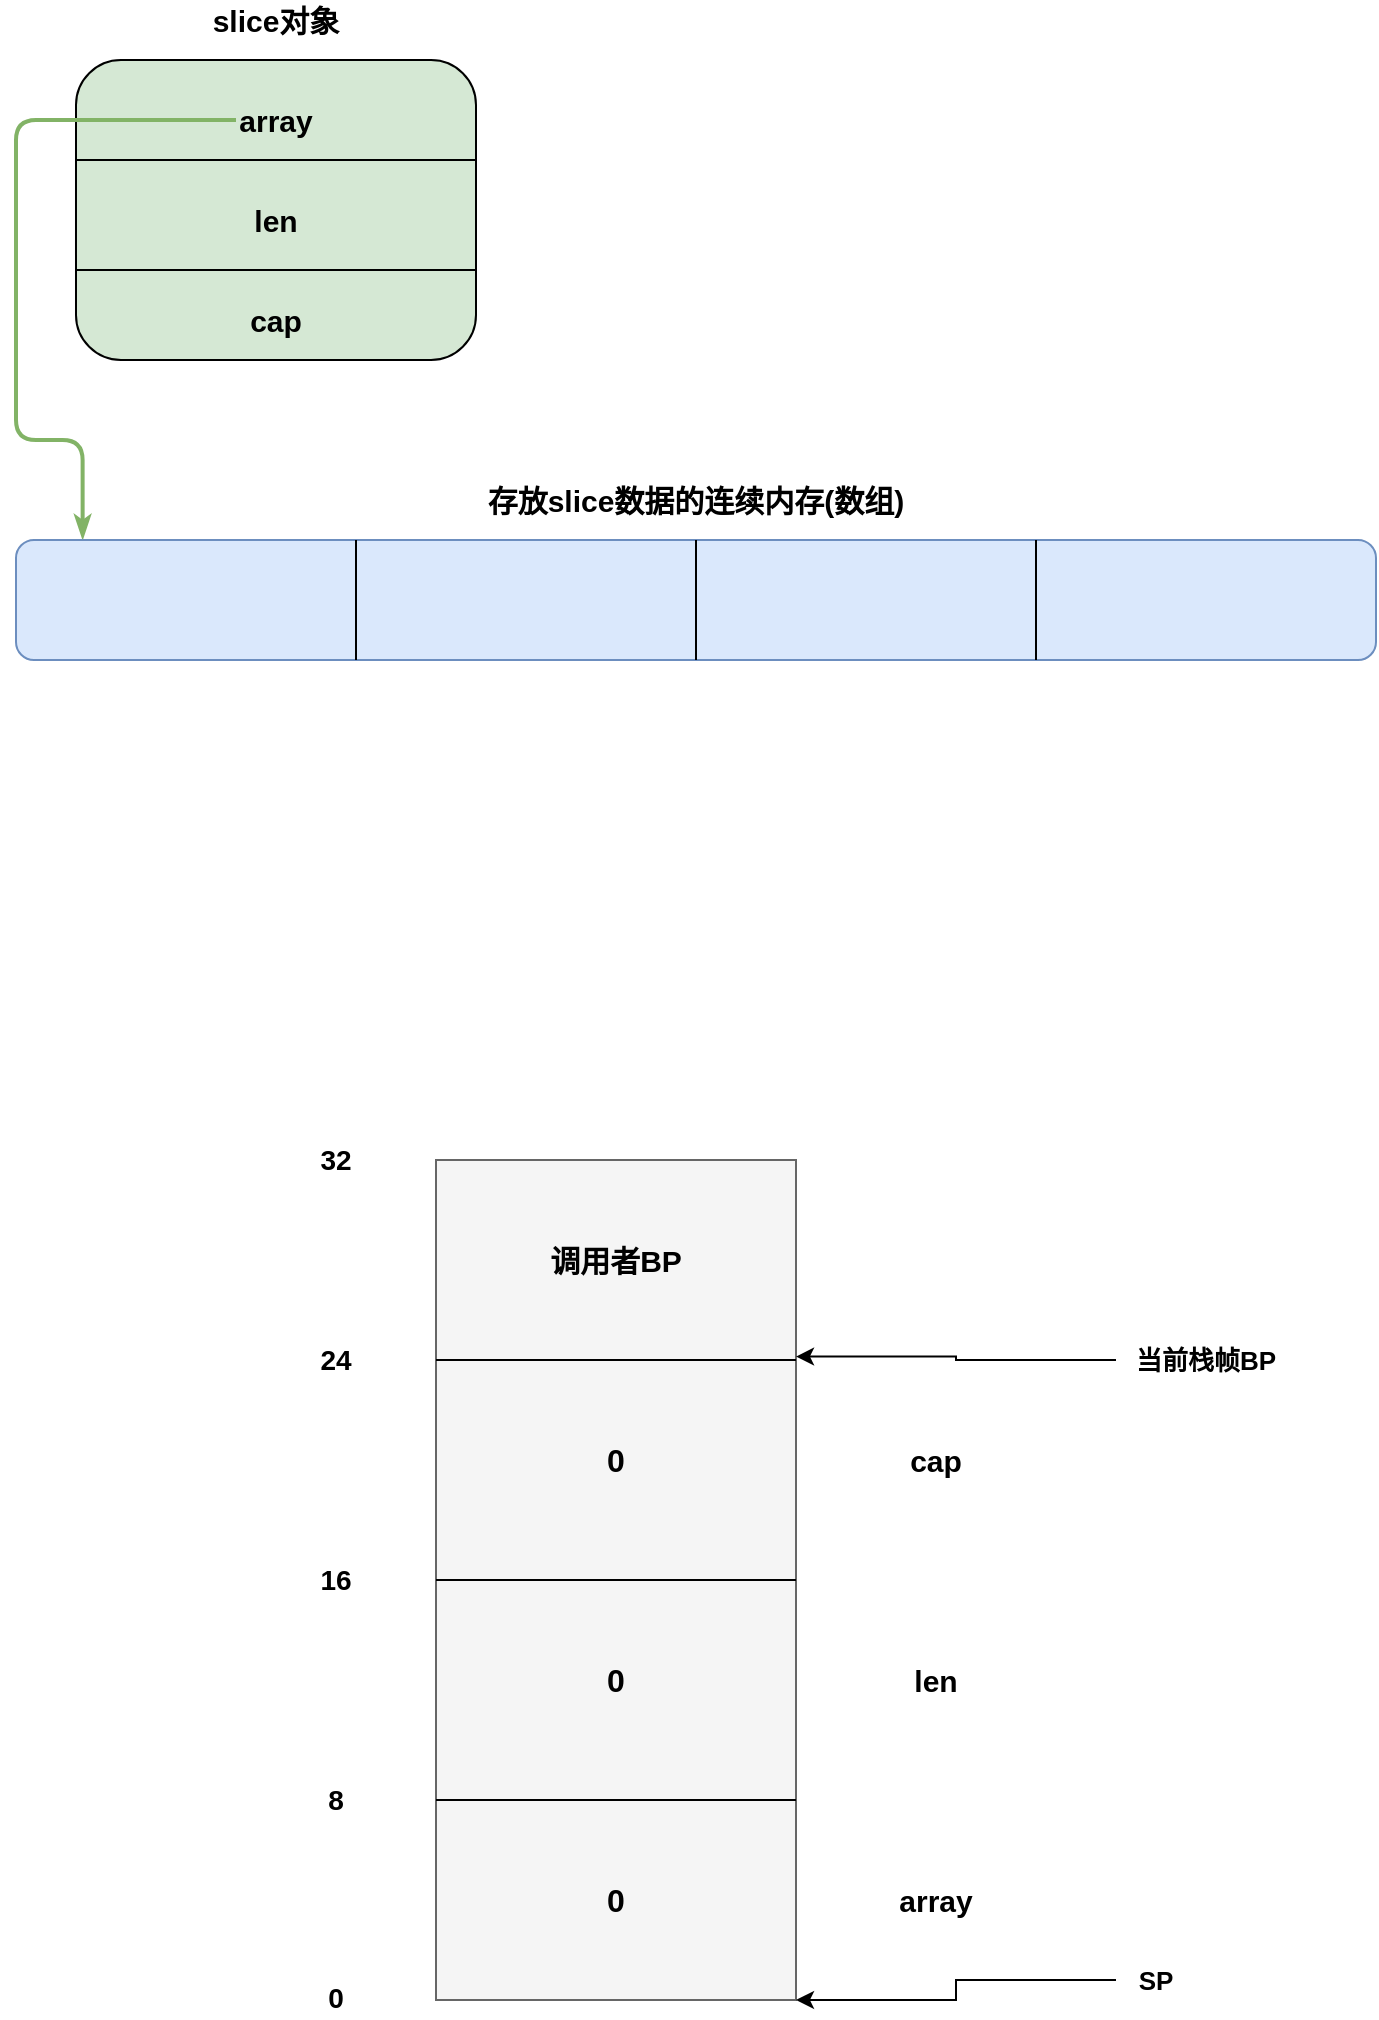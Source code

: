 <mxfile version="14.6.9" type="github">
  <diagram id="1DaJJSkL3XN_FZuzAKqe" name="第 1 页">
    <mxGraphModel dx="1038" dy="548" grid="1" gridSize="10" guides="1" tooltips="1" connect="1" arrows="1" fold="1" page="1" pageScale="1" pageWidth="827" pageHeight="1169" math="0" shadow="0">
      <root>
        <mxCell id="0" />
        <mxCell id="1" parent="0" />
        <mxCell id="I273y43amtsQnGsVu_zz-1" value="" style="rounded=1;whiteSpace=wrap;html=1;fillColor=#d5e8d4;" parent="1" vertex="1">
          <mxGeometry x="90" y="100" width="200" height="150" as="geometry" />
        </mxCell>
        <mxCell id="I273y43amtsQnGsVu_zz-2" style="edgeStyle=orthogonalEdgeStyle;rounded=0;orthogonalLoop=1;jettySize=auto;html=1;exitX=0;exitY=0.25;exitDx=0;exitDy=0;entryX=1;entryY=0.25;entryDx=0;entryDy=0;endArrow=none;endFill=0;" parent="1" source="I273y43amtsQnGsVu_zz-1" target="I273y43amtsQnGsVu_zz-1" edge="1">
          <mxGeometry relative="1" as="geometry">
            <Array as="points">
              <mxPoint x="190" y="150" />
              <mxPoint x="190" y="150" />
            </Array>
          </mxGeometry>
        </mxCell>
        <mxCell id="I273y43amtsQnGsVu_zz-3" style="edgeStyle=orthogonalEdgeStyle;rounded=0;orthogonalLoop=1;jettySize=auto;html=1;exitX=0;exitY=0.75;exitDx=0;exitDy=0;entryX=1;entryY=0.75;entryDx=0;entryDy=0;endArrow=none;endFill=0;" parent="1" source="I273y43amtsQnGsVu_zz-1" target="I273y43amtsQnGsVu_zz-1" edge="1">
          <mxGeometry relative="1" as="geometry">
            <Array as="points">
              <mxPoint x="200" y="205" />
              <mxPoint x="200" y="205" />
            </Array>
          </mxGeometry>
        </mxCell>
        <mxCell id="I273y43amtsQnGsVu_zz-8" style="edgeStyle=orthogonalEdgeStyle;rounded=1;orthogonalLoop=1;jettySize=auto;html=1;exitX=0;exitY=0.5;exitDx=0;exitDy=0;endArrow=classicThin;endFill=1;fillColor=#d5e8d4;strokeColor=#82b366;strokeWidth=2;entryX=0.049;entryY=-0.01;entryDx=0;entryDy=0;entryPerimeter=0;" parent="1" source="I273y43amtsQnGsVu_zz-4" target="I273y43amtsQnGsVu_zz-7" edge="1">
          <mxGeometry relative="1" as="geometry">
            <mxPoint x="102" y="346" as="targetPoint" />
            <Array as="points">
              <mxPoint x="60" y="130" />
              <mxPoint x="60" y="290" />
              <mxPoint x="93" y="290" />
            </Array>
          </mxGeometry>
        </mxCell>
        <mxCell id="I273y43amtsQnGsVu_zz-4" value="&lt;font size=&quot;1&quot;&gt;&lt;b style=&quot;font-size: 15px&quot;&gt;array&lt;/b&gt;&lt;/font&gt;" style="text;html=1;strokeColor=none;fillColor=none;align=center;verticalAlign=middle;whiteSpace=wrap;rounded=0;" parent="1" vertex="1">
          <mxGeometry x="170" y="120" width="40" height="20" as="geometry" />
        </mxCell>
        <mxCell id="I273y43amtsQnGsVu_zz-5" value="&lt;font size=&quot;1&quot;&gt;&lt;b style=&quot;font-size: 15px&quot;&gt;len&lt;/b&gt;&lt;/font&gt;" style="text;html=1;strokeColor=none;fillColor=none;align=center;verticalAlign=middle;whiteSpace=wrap;rounded=0;" parent="1" vertex="1">
          <mxGeometry x="170" y="170" width="40" height="20" as="geometry" />
        </mxCell>
        <mxCell id="I273y43amtsQnGsVu_zz-6" value="&lt;font size=&quot;1&quot;&gt;&lt;b style=&quot;font-size: 15px&quot;&gt;cap&lt;/b&gt;&lt;/font&gt;" style="text;html=1;strokeColor=none;fillColor=none;align=center;verticalAlign=middle;whiteSpace=wrap;rounded=0;" parent="1" vertex="1">
          <mxGeometry x="170" y="220" width="40" height="20" as="geometry" />
        </mxCell>
        <mxCell id="I273y43amtsQnGsVu_zz-7" value="" style="rounded=1;whiteSpace=wrap;html=1;strokeColor=#6c8ebf;fillColor=#dae8fc;" parent="1" vertex="1">
          <mxGeometry x="60" y="340" width="680" height="60" as="geometry" />
        </mxCell>
        <mxCell id="I273y43amtsQnGsVu_zz-10" style="edgeStyle=orthogonalEdgeStyle;rounded=1;orthogonalLoop=1;jettySize=auto;html=1;exitX=0.25;exitY=0;exitDx=0;exitDy=0;entryX=0.25;entryY=1;entryDx=0;entryDy=0;endArrow=none;endFill=0;strokeWidth=1;" parent="1" source="I273y43amtsQnGsVu_zz-7" target="I273y43amtsQnGsVu_zz-7" edge="1">
          <mxGeometry relative="1" as="geometry">
            <Array as="points">
              <mxPoint x="230" y="360" />
              <mxPoint x="230" y="360" />
            </Array>
          </mxGeometry>
        </mxCell>
        <mxCell id="I273y43amtsQnGsVu_zz-11" style="edgeStyle=orthogonalEdgeStyle;rounded=1;orthogonalLoop=1;jettySize=auto;html=1;exitX=0.5;exitY=0;exitDx=0;exitDy=0;entryX=0.5;entryY=1;entryDx=0;entryDy=0;endArrow=none;endFill=0;strokeWidth=1;" parent="1" source="I273y43amtsQnGsVu_zz-7" target="I273y43amtsQnGsVu_zz-7" edge="1">
          <mxGeometry relative="1" as="geometry">
            <Array as="points">
              <mxPoint x="400" y="370" />
              <mxPoint x="400" y="370" />
            </Array>
          </mxGeometry>
        </mxCell>
        <mxCell id="I273y43amtsQnGsVu_zz-12" style="edgeStyle=orthogonalEdgeStyle;rounded=1;orthogonalLoop=1;jettySize=auto;html=1;exitX=0.75;exitY=0;exitDx=0;exitDy=0;entryX=0.75;entryY=1;entryDx=0;entryDy=0;endArrow=none;endFill=0;strokeWidth=1;" parent="1" source="I273y43amtsQnGsVu_zz-7" target="I273y43amtsQnGsVu_zz-7" edge="1">
          <mxGeometry relative="1" as="geometry">
            <Array as="points">
              <mxPoint x="570" y="370" />
              <mxPoint x="570" y="370" />
            </Array>
          </mxGeometry>
        </mxCell>
        <mxCell id="I273y43amtsQnGsVu_zz-13" value="&lt;font style=&quot;font-size: 15px&quot;&gt;&lt;b&gt;slice对象&lt;/b&gt;&lt;/font&gt;" style="text;html=1;strokeColor=none;fillColor=none;align=center;verticalAlign=middle;whiteSpace=wrap;rounded=0;" parent="1" vertex="1">
          <mxGeometry x="140" y="70" width="100" height="20" as="geometry" />
        </mxCell>
        <mxCell id="I273y43amtsQnGsVu_zz-14" value="&lt;font style=&quot;font-size: 15px&quot;&gt;&lt;b&gt;存放slice数据的连续内存(数组)&lt;/b&gt;&lt;/font&gt;" style="text;html=1;strokeColor=none;fillColor=none;align=center;verticalAlign=middle;whiteSpace=wrap;rounded=0;" parent="1" vertex="1">
          <mxGeometry x="255" y="310" width="290" height="20" as="geometry" />
        </mxCell>
        <mxCell id="Vgdxi4r_-YVoNAz9qTOZ-1" value="" style="rounded=0;whiteSpace=wrap;html=1;fillColor=#f5f5f5;strokeColor=#666666;fontColor=#333333;" vertex="1" parent="1">
          <mxGeometry x="270" y="650" width="180" height="420" as="geometry" />
        </mxCell>
        <mxCell id="Vgdxi4r_-YVoNAz9qTOZ-2" style="edgeStyle=orthogonalEdgeStyle;rounded=0;orthogonalLoop=1;jettySize=auto;html=1;exitX=0;exitY=0.5;exitDx=0;exitDy=0;entryX=1;entryY=0.5;entryDx=0;entryDy=0;endArrow=none;endFill=0;" edge="1" parent="1" source="Vgdxi4r_-YVoNAz9qTOZ-1" target="Vgdxi4r_-YVoNAz9qTOZ-1">
          <mxGeometry relative="1" as="geometry">
            <Array as="points">
              <mxPoint x="370" y="860" />
              <mxPoint x="370" y="860" />
            </Array>
          </mxGeometry>
        </mxCell>
        <mxCell id="Vgdxi4r_-YVoNAz9qTOZ-4" style="edgeStyle=orthogonalEdgeStyle;rounded=0;orthogonalLoop=1;jettySize=auto;html=1;exitX=0;exitY=0.5;exitDx=0;exitDy=0;entryX=1;entryY=0.5;entryDx=0;entryDy=0;endArrow=none;endFill=0;" edge="1" parent="1">
          <mxGeometry relative="1" as="geometry">
            <mxPoint x="270" y="750" as="sourcePoint" />
            <mxPoint x="450" y="750" as="targetPoint" />
            <Array as="points">
              <mxPoint x="370" y="750" />
              <mxPoint x="370" y="750" />
            </Array>
          </mxGeometry>
        </mxCell>
        <mxCell id="Vgdxi4r_-YVoNAz9qTOZ-5" style="edgeStyle=orthogonalEdgeStyle;rounded=0;orthogonalLoop=1;jettySize=auto;html=1;exitX=0;exitY=0.5;exitDx=0;exitDy=0;entryX=1;entryY=0.5;entryDx=0;entryDy=0;endArrow=none;endFill=0;" edge="1" parent="1">
          <mxGeometry relative="1" as="geometry">
            <mxPoint x="270" y="970" as="sourcePoint" />
            <mxPoint x="450" y="970" as="targetPoint" />
            <Array as="points">
              <mxPoint x="370" y="970" />
              <mxPoint x="370" y="970" />
            </Array>
          </mxGeometry>
        </mxCell>
        <mxCell id="Vgdxi4r_-YVoNAz9qTOZ-7" style="edgeStyle=orthogonalEdgeStyle;rounded=0;orthogonalLoop=1;jettySize=auto;html=1;exitX=0;exitY=0.5;exitDx=0;exitDy=0;entryX=1;entryY=1;entryDx=0;entryDy=0;endArrow=classic;endFill=1;" edge="1" parent="1" source="Vgdxi4r_-YVoNAz9qTOZ-6" target="Vgdxi4r_-YVoNAz9qTOZ-1">
          <mxGeometry relative="1" as="geometry">
            <Array as="points">
              <mxPoint x="530" y="1060" />
              <mxPoint x="530" y="1070" />
            </Array>
          </mxGeometry>
        </mxCell>
        <mxCell id="Vgdxi4r_-YVoNAz9qTOZ-6" value="&lt;b&gt;&lt;font style=&quot;font-size: 13px&quot;&gt;SP&lt;/font&gt;&lt;/b&gt;" style="text;html=1;strokeColor=none;fillColor=none;align=center;verticalAlign=middle;whiteSpace=wrap;rounded=0;" vertex="1" parent="1">
          <mxGeometry x="610" y="1050" width="40" height="20" as="geometry" />
        </mxCell>
        <mxCell id="Vgdxi4r_-YVoNAz9qTOZ-8" value="&lt;font style=&quot;font-size: 14px&quot;&gt;&lt;b&gt;0&lt;/b&gt;&lt;/font&gt;" style="text;html=1;strokeColor=none;fillColor=none;align=center;verticalAlign=middle;whiteSpace=wrap;rounded=0;" vertex="1" parent="1">
          <mxGeometry x="200" y="1059" width="40" height="20" as="geometry" />
        </mxCell>
        <mxCell id="Vgdxi4r_-YVoNAz9qTOZ-10" value="&lt;font style=&quot;font-size: 14px&quot;&gt;&lt;b&gt;8&lt;/b&gt;&lt;/font&gt;" style="text;html=1;strokeColor=none;fillColor=none;align=center;verticalAlign=middle;whiteSpace=wrap;rounded=0;" vertex="1" parent="1">
          <mxGeometry x="200" y="960" width="40" height="20" as="geometry" />
        </mxCell>
        <mxCell id="Vgdxi4r_-YVoNAz9qTOZ-11" value="&lt;font style=&quot;font-size: 14px&quot;&gt;&lt;b&gt;16&lt;/b&gt;&lt;/font&gt;&lt;span style=&quot;color: rgba(0 , 0 , 0 , 0) ; font-family: monospace ; font-size: 0px&quot;&gt;%3CmxGraphModel%3E%3Croot%3E%3CmxCell%20id%3D%220%22%2F%3E%3CmxCell%20id%3D%221%22%20parent%3D%220%22%2F%3E%3CmxCell%20id%3D%222%22%20value%3D%22%26lt%3Bfont%20style%3D%26quot%3Bfont-size%3A%2014px%26quot%3B%26gt%3B%26lt%3Bb%26gt%3B0%26lt%3B%2Fb%26gt%3B%26lt%3B%2Ffont%26gt%3B%22%20style%3D%22text%3Bhtml%3D1%3BstrokeColor%3Dnone%3BfillColor%3Dnone%3Balign%3Dcenter%3BverticalAlign%3Dmiddle%3BwhiteSpace%3Dwrap%3Brounded%3D0%3B%22%20vertex%3D%221%22%20parent%3D%221%22%3E%3CmxGeometry%20x%3D%22200%22%20y%3D%221149%22%20width%3D%2240%22%20height%3D%2220%22%20as%3D%22geometry%22%2F%3E%3C%2FmxCell%3E%3C%2Froot%3E%3C%2FmxGraphModel%3E&lt;/span&gt;" style="text;html=1;strokeColor=none;fillColor=none;align=center;verticalAlign=middle;whiteSpace=wrap;rounded=0;" vertex="1" parent="1">
          <mxGeometry x="200" y="850" width="40" height="20" as="geometry" />
        </mxCell>
        <mxCell id="Vgdxi4r_-YVoNAz9qTOZ-12" value="&lt;font style=&quot;font-size: 14px&quot;&gt;&lt;b&gt;24&lt;/b&gt;&lt;/font&gt;" style="text;html=1;strokeColor=none;fillColor=none;align=center;verticalAlign=middle;whiteSpace=wrap;rounded=0;" vertex="1" parent="1">
          <mxGeometry x="200" y="740" width="40" height="20" as="geometry" />
        </mxCell>
        <mxCell id="Vgdxi4r_-YVoNAz9qTOZ-13" value="&lt;font style=&quot;font-size: 14px&quot;&gt;&lt;b&gt;32&lt;/b&gt;&lt;/font&gt;" style="text;html=1;strokeColor=none;fillColor=none;align=center;verticalAlign=middle;whiteSpace=wrap;rounded=0;" vertex="1" parent="1">
          <mxGeometry x="200" y="640" width="40" height="20" as="geometry" />
        </mxCell>
        <mxCell id="Vgdxi4r_-YVoNAz9qTOZ-14" value="&lt;font style=&quot;font-size: 15px&quot;&gt;&lt;b&gt;调用者BP&lt;/b&gt;&lt;/font&gt;" style="text;html=1;strokeColor=none;fillColor=none;align=center;verticalAlign=middle;whiteSpace=wrap;rounded=0;" vertex="1" parent="1">
          <mxGeometry x="320" y="690" width="80" height="20" as="geometry" />
        </mxCell>
        <mxCell id="Vgdxi4r_-YVoNAz9qTOZ-16" style="edgeStyle=orthogonalEdgeStyle;rounded=0;orthogonalLoop=1;jettySize=auto;html=1;exitX=0;exitY=0.5;exitDx=0;exitDy=0;entryX=1;entryY=0.234;entryDx=0;entryDy=0;entryPerimeter=0;endArrow=classic;endFill=1;" edge="1" parent="1" source="Vgdxi4r_-YVoNAz9qTOZ-15" target="Vgdxi4r_-YVoNAz9qTOZ-1">
          <mxGeometry relative="1" as="geometry" />
        </mxCell>
        <mxCell id="Vgdxi4r_-YVoNAz9qTOZ-15" value="&lt;span style=&quot;font-size: 13px&quot;&gt;&lt;b&gt;当前栈帧BP&lt;/b&gt;&lt;/span&gt;" style="text;html=1;strokeColor=none;fillColor=none;align=center;verticalAlign=middle;whiteSpace=wrap;rounded=0;" vertex="1" parent="1">
          <mxGeometry x="610" y="740" width="90" height="20" as="geometry" />
        </mxCell>
        <mxCell id="Vgdxi4r_-YVoNAz9qTOZ-17" value="&lt;font style=&quot;font-size: 16px&quot;&gt;&lt;b&gt;0&lt;/b&gt;&lt;/font&gt;" style="text;html=1;strokeColor=none;fillColor=none;align=center;verticalAlign=middle;whiteSpace=wrap;rounded=0;" vertex="1" parent="1">
          <mxGeometry x="340" y="1010" width="40" height="20" as="geometry" />
        </mxCell>
        <mxCell id="Vgdxi4r_-YVoNAz9qTOZ-18" value="&lt;font style=&quot;font-size: 16px&quot;&gt;&lt;b&gt;0&lt;/b&gt;&lt;/font&gt;" style="text;html=1;strokeColor=none;fillColor=none;align=center;verticalAlign=middle;whiteSpace=wrap;rounded=0;" vertex="1" parent="1">
          <mxGeometry x="340" y="900" width="40" height="20" as="geometry" />
        </mxCell>
        <mxCell id="Vgdxi4r_-YVoNAz9qTOZ-19" value="&lt;font style=&quot;font-size: 16px&quot;&gt;&lt;b&gt;0&lt;/b&gt;&lt;/font&gt;" style="text;html=1;strokeColor=none;fillColor=none;align=center;verticalAlign=middle;whiteSpace=wrap;rounded=0;" vertex="1" parent="1">
          <mxGeometry x="340" y="790" width="40" height="20" as="geometry" />
        </mxCell>
        <mxCell id="Vgdxi4r_-YVoNAz9qTOZ-20" value="&lt;font style=&quot;font-size: 15px&quot;&gt;&lt;b&gt;cap&lt;/b&gt;&lt;/font&gt;" style="text;html=1;strokeColor=none;fillColor=none;align=center;verticalAlign=middle;whiteSpace=wrap;rounded=0;" vertex="1" parent="1">
          <mxGeometry x="490" y="790" width="60" height="20" as="geometry" />
        </mxCell>
        <mxCell id="Vgdxi4r_-YVoNAz9qTOZ-21" value="&lt;font style=&quot;font-size: 15px&quot;&gt;&lt;b&gt;len&lt;/b&gt;&lt;/font&gt;" style="text;html=1;strokeColor=none;fillColor=none;align=center;verticalAlign=middle;whiteSpace=wrap;rounded=0;" vertex="1" parent="1">
          <mxGeometry x="490" y="900" width="60" height="20" as="geometry" />
        </mxCell>
        <mxCell id="Vgdxi4r_-YVoNAz9qTOZ-22" value="&lt;font style=&quot;font-size: 15px&quot;&gt;&lt;b&gt;array&lt;/b&gt;&lt;/font&gt;" style="text;html=1;strokeColor=none;fillColor=none;align=center;verticalAlign=middle;whiteSpace=wrap;rounded=0;" vertex="1" parent="1">
          <mxGeometry x="490" y="1010" width="60" height="20" as="geometry" />
        </mxCell>
      </root>
    </mxGraphModel>
  </diagram>
</mxfile>
